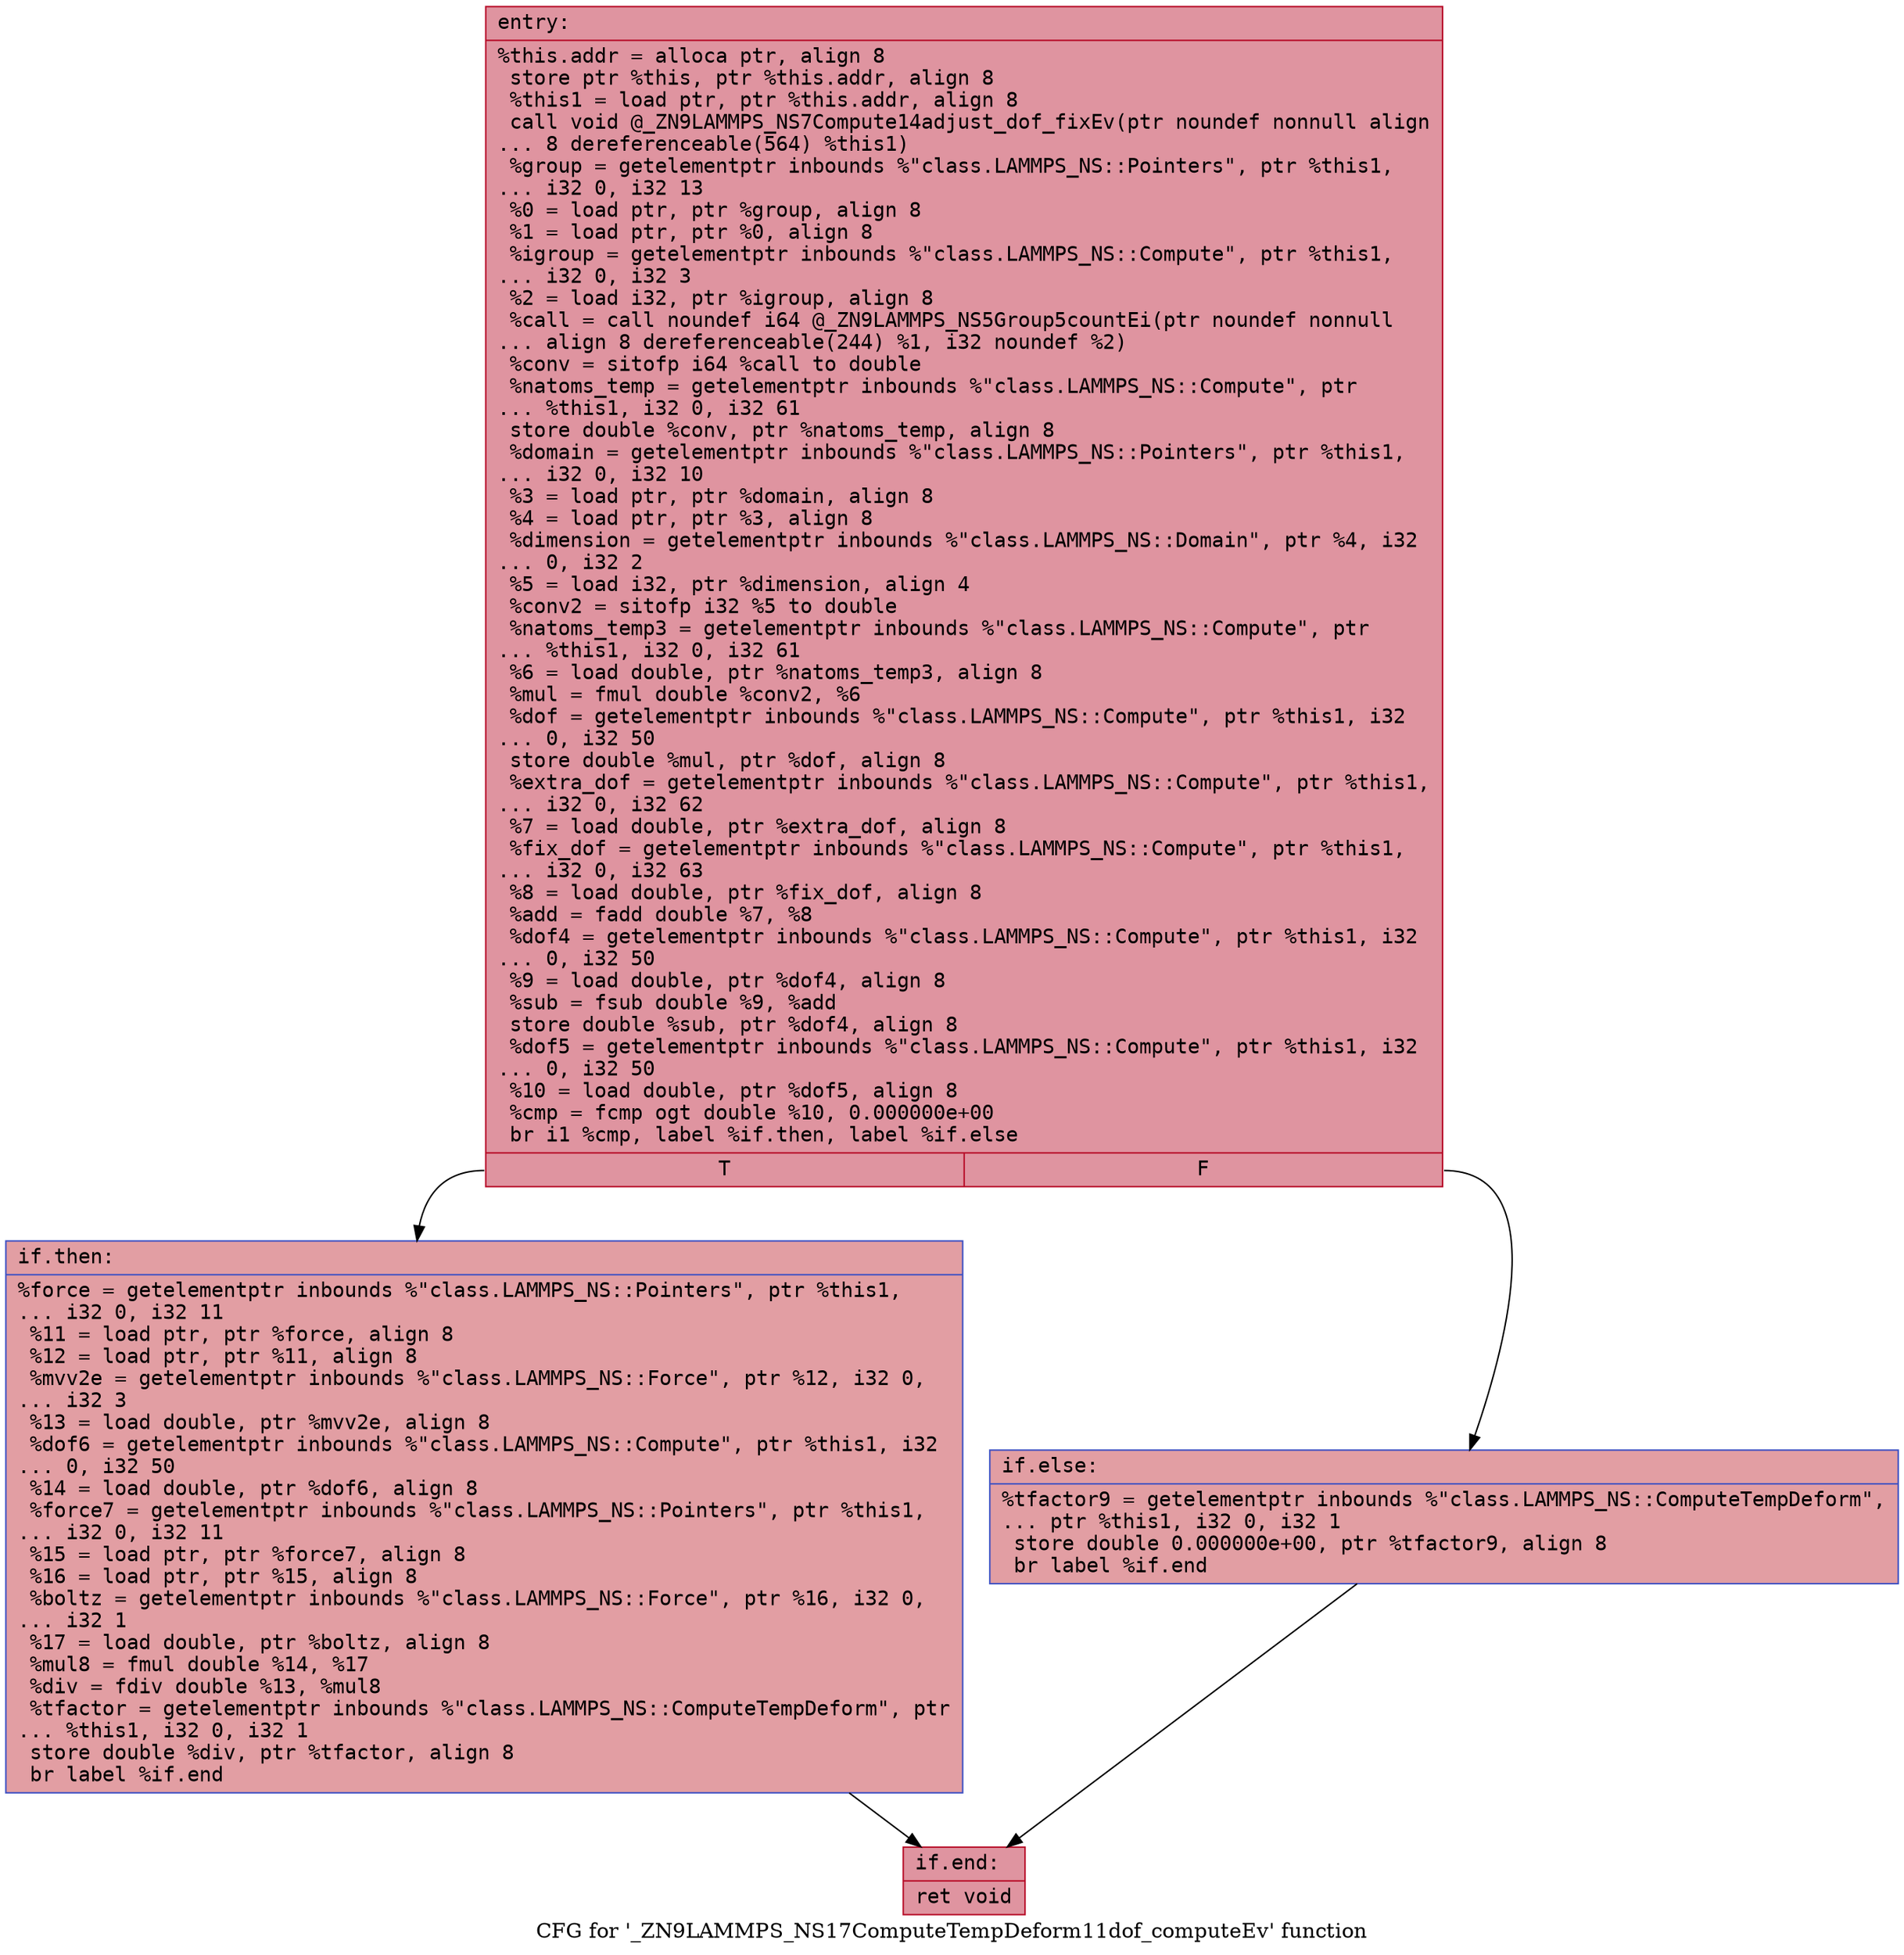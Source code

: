 digraph "CFG for '_ZN9LAMMPS_NS17ComputeTempDeform11dof_computeEv' function" {
	label="CFG for '_ZN9LAMMPS_NS17ComputeTempDeform11dof_computeEv' function";

	Node0x55f08dbc0d30 [shape=record,color="#b70d28ff", style=filled, fillcolor="#b70d2870" fontname="Courier",label="{entry:\l|  %this.addr = alloca ptr, align 8\l  store ptr %this, ptr %this.addr, align 8\l  %this1 = load ptr, ptr %this.addr, align 8\l  call void @_ZN9LAMMPS_NS7Compute14adjust_dof_fixEv(ptr noundef nonnull align\l... 8 dereferenceable(564) %this1)\l  %group = getelementptr inbounds %\"class.LAMMPS_NS::Pointers\", ptr %this1,\l... i32 0, i32 13\l  %0 = load ptr, ptr %group, align 8\l  %1 = load ptr, ptr %0, align 8\l  %igroup = getelementptr inbounds %\"class.LAMMPS_NS::Compute\", ptr %this1,\l... i32 0, i32 3\l  %2 = load i32, ptr %igroup, align 8\l  %call = call noundef i64 @_ZN9LAMMPS_NS5Group5countEi(ptr noundef nonnull\l... align 8 dereferenceable(244) %1, i32 noundef %2)\l  %conv = sitofp i64 %call to double\l  %natoms_temp = getelementptr inbounds %\"class.LAMMPS_NS::Compute\", ptr\l... %this1, i32 0, i32 61\l  store double %conv, ptr %natoms_temp, align 8\l  %domain = getelementptr inbounds %\"class.LAMMPS_NS::Pointers\", ptr %this1,\l... i32 0, i32 10\l  %3 = load ptr, ptr %domain, align 8\l  %4 = load ptr, ptr %3, align 8\l  %dimension = getelementptr inbounds %\"class.LAMMPS_NS::Domain\", ptr %4, i32\l... 0, i32 2\l  %5 = load i32, ptr %dimension, align 4\l  %conv2 = sitofp i32 %5 to double\l  %natoms_temp3 = getelementptr inbounds %\"class.LAMMPS_NS::Compute\", ptr\l... %this1, i32 0, i32 61\l  %6 = load double, ptr %natoms_temp3, align 8\l  %mul = fmul double %conv2, %6\l  %dof = getelementptr inbounds %\"class.LAMMPS_NS::Compute\", ptr %this1, i32\l... 0, i32 50\l  store double %mul, ptr %dof, align 8\l  %extra_dof = getelementptr inbounds %\"class.LAMMPS_NS::Compute\", ptr %this1,\l... i32 0, i32 62\l  %7 = load double, ptr %extra_dof, align 8\l  %fix_dof = getelementptr inbounds %\"class.LAMMPS_NS::Compute\", ptr %this1,\l... i32 0, i32 63\l  %8 = load double, ptr %fix_dof, align 8\l  %add = fadd double %7, %8\l  %dof4 = getelementptr inbounds %\"class.LAMMPS_NS::Compute\", ptr %this1, i32\l... 0, i32 50\l  %9 = load double, ptr %dof4, align 8\l  %sub = fsub double %9, %add\l  store double %sub, ptr %dof4, align 8\l  %dof5 = getelementptr inbounds %\"class.LAMMPS_NS::Compute\", ptr %this1, i32\l... 0, i32 50\l  %10 = load double, ptr %dof5, align 8\l  %cmp = fcmp ogt double %10, 0.000000e+00\l  br i1 %cmp, label %if.then, label %if.else\l|{<s0>T|<s1>F}}"];
	Node0x55f08dbc0d30:s0 -> Node0x55f08dbb46d0[tooltip="entry -> if.then\nProbability 50.00%" ];
	Node0x55f08dbc0d30:s1 -> Node0x55f08dbacab0[tooltip="entry -> if.else\nProbability 50.00%" ];
	Node0x55f08dbb46d0 [shape=record,color="#3d50c3ff", style=filled, fillcolor="#be242e70" fontname="Courier",label="{if.then:\l|  %force = getelementptr inbounds %\"class.LAMMPS_NS::Pointers\", ptr %this1,\l... i32 0, i32 11\l  %11 = load ptr, ptr %force, align 8\l  %12 = load ptr, ptr %11, align 8\l  %mvv2e = getelementptr inbounds %\"class.LAMMPS_NS::Force\", ptr %12, i32 0,\l... i32 3\l  %13 = load double, ptr %mvv2e, align 8\l  %dof6 = getelementptr inbounds %\"class.LAMMPS_NS::Compute\", ptr %this1, i32\l... 0, i32 50\l  %14 = load double, ptr %dof6, align 8\l  %force7 = getelementptr inbounds %\"class.LAMMPS_NS::Pointers\", ptr %this1,\l... i32 0, i32 11\l  %15 = load ptr, ptr %force7, align 8\l  %16 = load ptr, ptr %15, align 8\l  %boltz = getelementptr inbounds %\"class.LAMMPS_NS::Force\", ptr %16, i32 0,\l... i32 1\l  %17 = load double, ptr %boltz, align 8\l  %mul8 = fmul double %14, %17\l  %div = fdiv double %13, %mul8\l  %tfactor = getelementptr inbounds %\"class.LAMMPS_NS::ComputeTempDeform\", ptr\l... %this1, i32 0, i32 1\l  store double %div, ptr %tfactor, align 8\l  br label %if.end\l}"];
	Node0x55f08dbb46d0 -> Node0x55f08dbc3ff0[tooltip="if.then -> if.end\nProbability 100.00%" ];
	Node0x55f08dbacab0 [shape=record,color="#3d50c3ff", style=filled, fillcolor="#be242e70" fontname="Courier",label="{if.else:\l|  %tfactor9 = getelementptr inbounds %\"class.LAMMPS_NS::ComputeTempDeform\",\l... ptr %this1, i32 0, i32 1\l  store double 0.000000e+00, ptr %tfactor9, align 8\l  br label %if.end\l}"];
	Node0x55f08dbacab0 -> Node0x55f08dbc3ff0[tooltip="if.else -> if.end\nProbability 100.00%" ];
	Node0x55f08dbc3ff0 [shape=record,color="#b70d28ff", style=filled, fillcolor="#b70d2870" fontname="Courier",label="{if.end:\l|  ret void\l}"];
}
